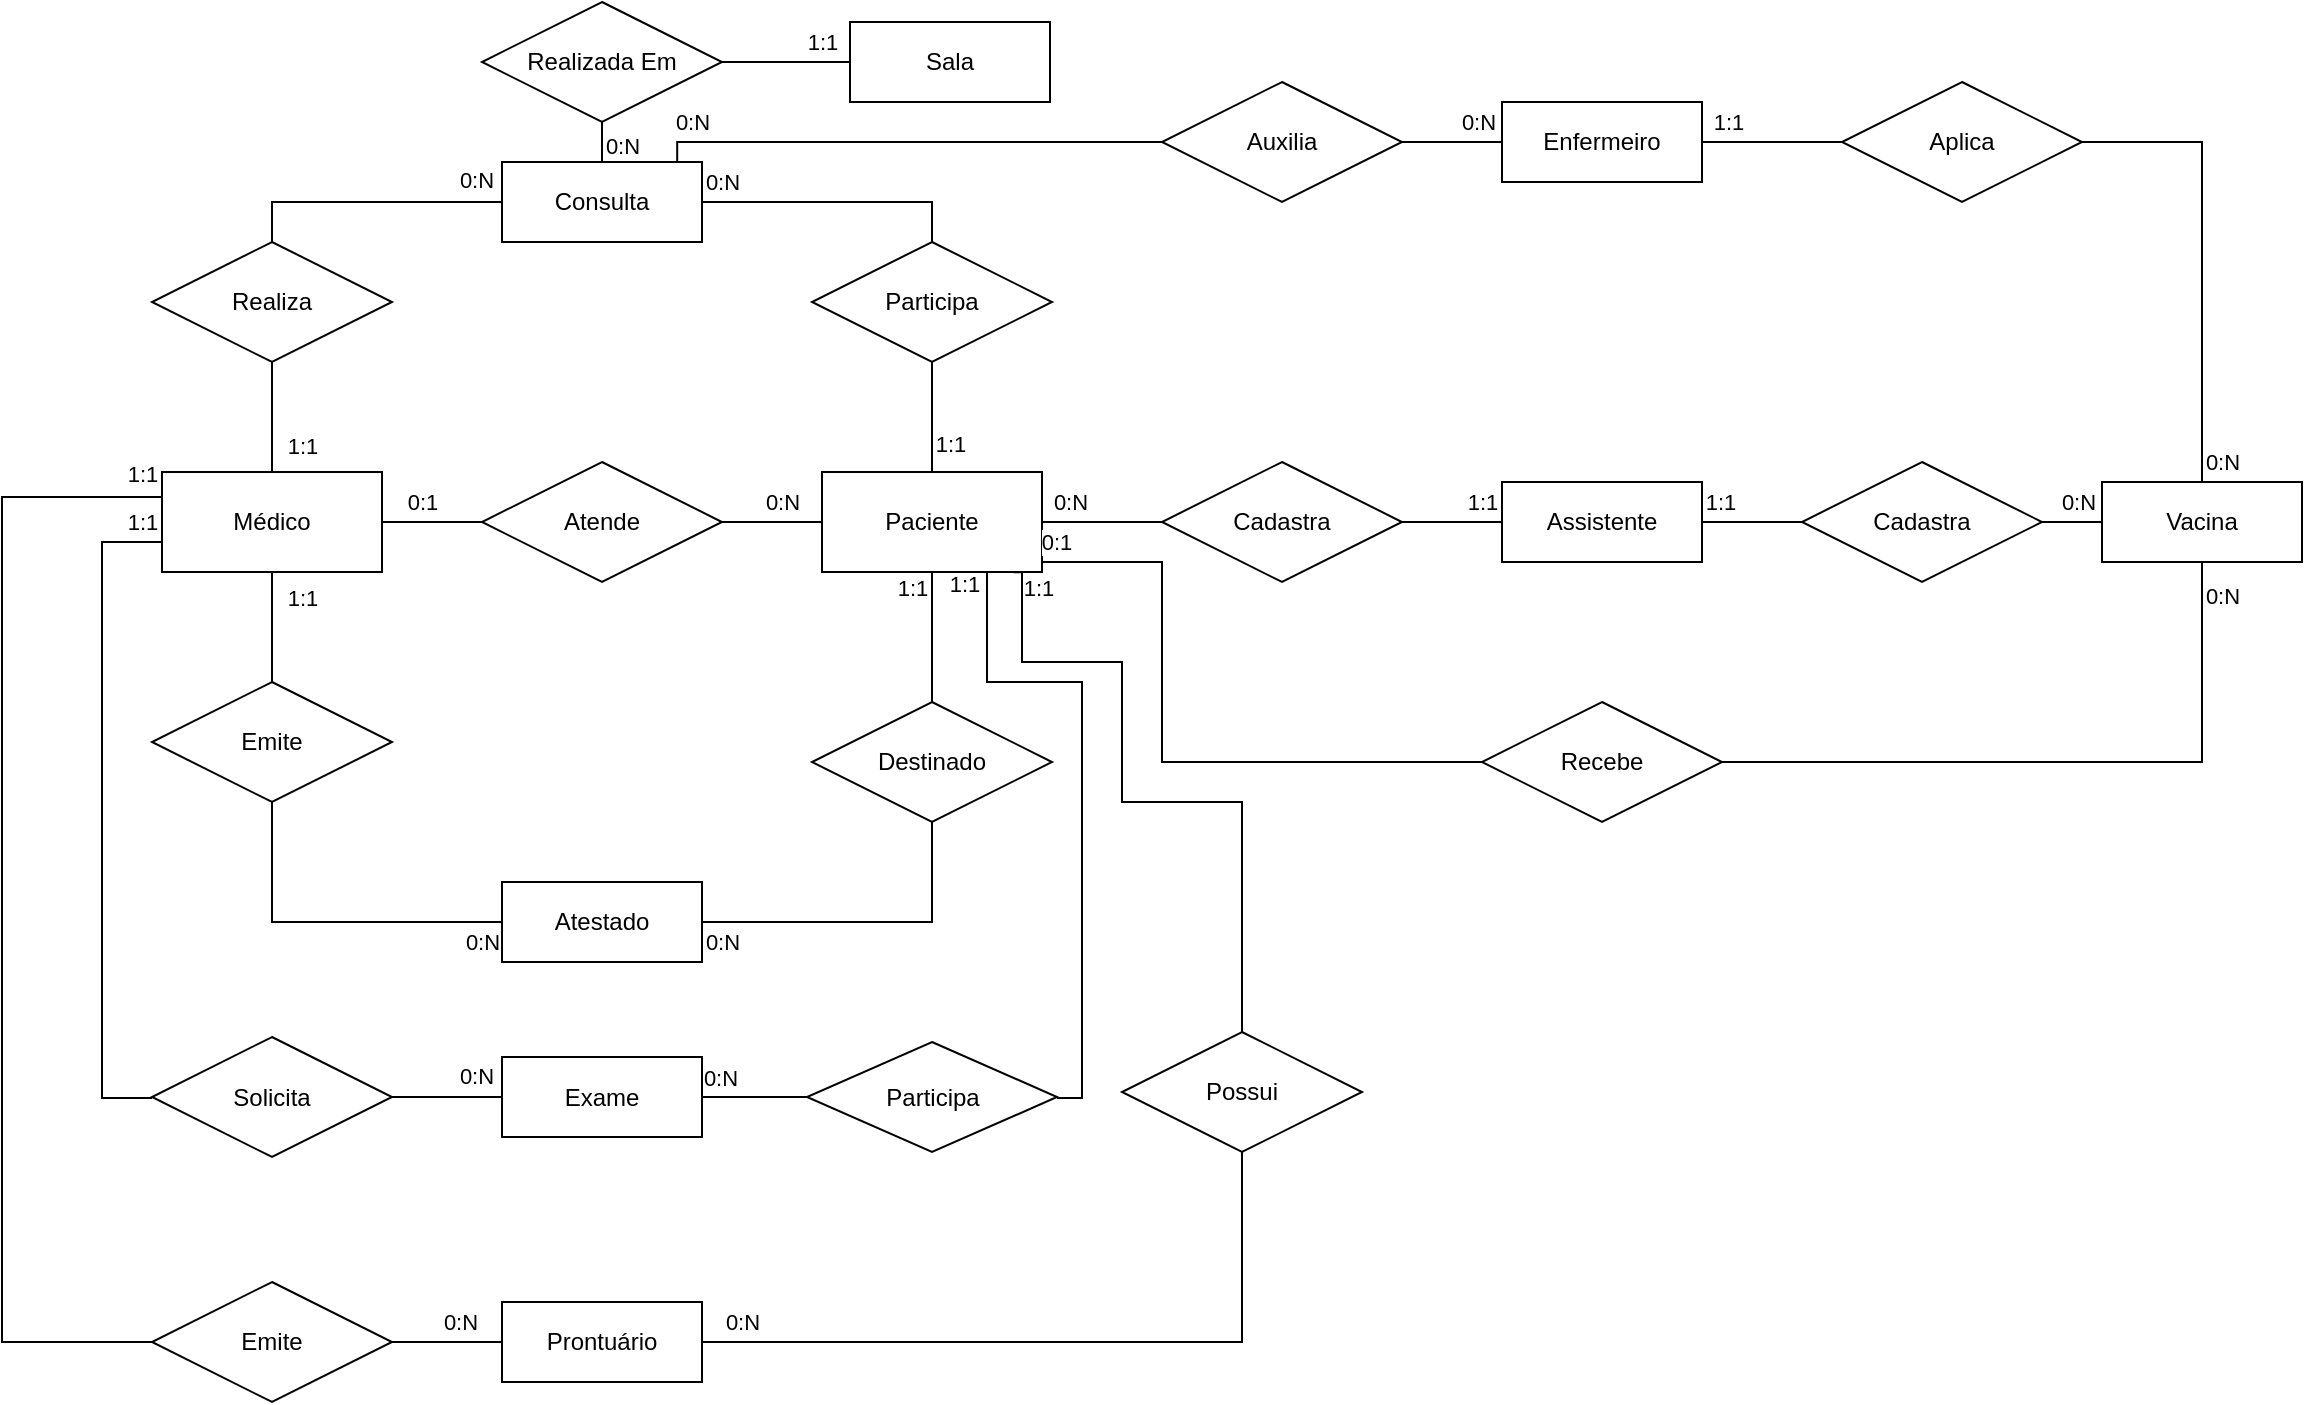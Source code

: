 <mxfile version="22.1.16" type="github">
  <diagram name="Página-1" id="0NNBYk4YnbvM4UbEr95y">
    <mxGraphModel dx="2802" dy="737" grid="1" gridSize="10" guides="1" tooltips="1" connect="1" arrows="1" fold="1" page="1" pageScale="1" pageWidth="827" pageHeight="1169" math="0" shadow="0">
      <root>
        <mxCell id="0" />
        <mxCell id="1" parent="0" />
        <mxCell id="fmWMGFGPMMA7-x1LO1d1-10" value="" style="edgeStyle=orthogonalEdgeStyle;rounded=0;orthogonalLoop=1;jettySize=auto;html=1;endArrow=none;endFill=0;" edge="1" parent="1" source="fmWMGFGPMMA7-x1LO1d1-1" target="fmWMGFGPMMA7-x1LO1d1-4">
          <mxGeometry relative="1" as="geometry" />
        </mxCell>
        <mxCell id="fmWMGFGPMMA7-x1LO1d1-12" value="0:1" style="edgeLabel;html=1;align=center;verticalAlign=middle;resizable=0;points=[];" vertex="1" connectable="0" parent="fmWMGFGPMMA7-x1LO1d1-10">
          <mxGeometry x="0.072" y="2" relative="1" as="geometry">
            <mxPoint x="-7" y="-8" as="offset" />
          </mxGeometry>
        </mxCell>
        <mxCell id="fmWMGFGPMMA7-x1LO1d1-18" style="edgeStyle=orthogonalEdgeStyle;rounded=0;orthogonalLoop=1;jettySize=auto;html=1;exitX=0.5;exitY=1;exitDx=0;exitDy=0;entryX=0.5;entryY=0;entryDx=0;entryDy=0;endArrow=none;endFill=0;" edge="1" parent="1" source="fmWMGFGPMMA7-x1LO1d1-1" target="fmWMGFGPMMA7-x1LO1d1-16">
          <mxGeometry relative="1" as="geometry" />
        </mxCell>
        <mxCell id="fmWMGFGPMMA7-x1LO1d1-21" value="1:1" style="edgeLabel;html=1;align=center;verticalAlign=middle;resizable=0;points=[];" vertex="1" connectable="0" parent="fmWMGFGPMMA7-x1LO1d1-18">
          <mxGeometry x="-0.525" y="-2" relative="1" as="geometry">
            <mxPoint x="17" as="offset" />
          </mxGeometry>
        </mxCell>
        <mxCell id="fmWMGFGPMMA7-x1LO1d1-29" style="edgeStyle=orthogonalEdgeStyle;rounded=0;orthogonalLoop=1;jettySize=auto;html=1;exitX=0.5;exitY=0;exitDx=0;exitDy=0;entryX=0.5;entryY=1;entryDx=0;entryDy=0;endArrow=none;endFill=0;" edge="1" parent="1" source="fmWMGFGPMMA7-x1LO1d1-1" target="fmWMGFGPMMA7-x1LO1d1-28">
          <mxGeometry relative="1" as="geometry" />
        </mxCell>
        <mxCell id="fmWMGFGPMMA7-x1LO1d1-35" value="1:1" style="edgeLabel;html=1;align=center;verticalAlign=middle;resizable=0;points=[];" vertex="1" connectable="0" parent="fmWMGFGPMMA7-x1LO1d1-29">
          <mxGeometry x="-0.51" relative="1" as="geometry">
            <mxPoint x="15" as="offset" />
          </mxGeometry>
        </mxCell>
        <mxCell id="fmWMGFGPMMA7-x1LO1d1-72" style="edgeStyle=orthogonalEdgeStyle;rounded=0;orthogonalLoop=1;jettySize=auto;html=1;exitX=0;exitY=0.75;exitDx=0;exitDy=0;entryX=0;entryY=0.5;entryDx=0;entryDy=0;endArrow=none;endFill=0;" edge="1" parent="1" source="fmWMGFGPMMA7-x1LO1d1-1" target="fmWMGFGPMMA7-x1LO1d1-71">
          <mxGeometry relative="1" as="geometry">
            <Array as="points">
              <mxPoint x="20" y="280" />
              <mxPoint x="-10" y="280" />
              <mxPoint x="-10" y="558" />
              <mxPoint x="15" y="558" />
            </Array>
          </mxGeometry>
        </mxCell>
        <mxCell id="fmWMGFGPMMA7-x1LO1d1-79" value="1:1" style="edgeLabel;html=1;align=center;verticalAlign=middle;resizable=0;points=[];" vertex="1" connectable="0" parent="fmWMGFGPMMA7-x1LO1d1-72">
          <mxGeometry x="-0.925" y="-2" relative="1" as="geometry">
            <mxPoint y="-8" as="offset" />
          </mxGeometry>
        </mxCell>
        <mxCell id="fmWMGFGPMMA7-x1LO1d1-85" style="edgeStyle=orthogonalEdgeStyle;rounded=0;orthogonalLoop=1;jettySize=auto;html=1;exitX=0;exitY=0.25;exitDx=0;exitDy=0;entryX=0;entryY=0.5;entryDx=0;entryDy=0;endArrow=none;endFill=0;" edge="1" parent="1" source="fmWMGFGPMMA7-x1LO1d1-1" target="fmWMGFGPMMA7-x1LO1d1-84">
          <mxGeometry relative="1" as="geometry">
            <Array as="points">
              <mxPoint x="-60" y="258" />
              <mxPoint x="-60" y="680" />
            </Array>
          </mxGeometry>
        </mxCell>
        <mxCell id="fmWMGFGPMMA7-x1LO1d1-86" value="1:1" style="edgeLabel;html=1;align=center;verticalAlign=middle;resizable=0;points=[];" vertex="1" connectable="0" parent="fmWMGFGPMMA7-x1LO1d1-85">
          <mxGeometry x="-0.931" y="-1" relative="1" as="geometry">
            <mxPoint x="10" y="-11" as="offset" />
          </mxGeometry>
        </mxCell>
        <mxCell id="fmWMGFGPMMA7-x1LO1d1-1" value="Médico" style="html=1;whiteSpace=wrap;" vertex="1" parent="1">
          <mxGeometry x="20" y="245" width="110" height="50" as="geometry" />
        </mxCell>
        <mxCell id="fmWMGFGPMMA7-x1LO1d1-32" style="edgeStyle=orthogonalEdgeStyle;rounded=0;orthogonalLoop=1;jettySize=auto;html=1;exitX=0.5;exitY=0;exitDx=0;exitDy=0;entryX=0.5;entryY=1;entryDx=0;entryDy=0;endArrow=none;endFill=0;" edge="1" parent="1" source="fmWMGFGPMMA7-x1LO1d1-2" target="fmWMGFGPMMA7-x1LO1d1-31">
          <mxGeometry relative="1" as="geometry" />
        </mxCell>
        <mxCell id="fmWMGFGPMMA7-x1LO1d1-37" value="1:1" style="edgeLabel;html=1;align=center;verticalAlign=middle;resizable=0;points=[];" vertex="1" connectable="0" parent="fmWMGFGPMMA7-x1LO1d1-32">
          <mxGeometry x="-0.485" y="-1" relative="1" as="geometry">
            <mxPoint x="8" as="offset" />
          </mxGeometry>
        </mxCell>
        <mxCell id="fmWMGFGPMMA7-x1LO1d1-74" style="edgeStyle=orthogonalEdgeStyle;rounded=0;orthogonalLoop=1;jettySize=auto;html=1;exitX=0.75;exitY=1;exitDx=0;exitDy=0;entryX=1;entryY=0.5;entryDx=0;entryDy=0;endArrow=none;endFill=0;" edge="1" parent="1" source="fmWMGFGPMMA7-x1LO1d1-2" target="fmWMGFGPMMA7-x1LO1d1-73">
          <mxGeometry relative="1" as="geometry">
            <Array as="points">
              <mxPoint x="433" y="350" />
              <mxPoint x="480" y="350" />
              <mxPoint x="480" y="558" />
              <mxPoint x="468" y="558" />
            </Array>
          </mxGeometry>
        </mxCell>
        <mxCell id="fmWMGFGPMMA7-x1LO1d1-80" value="1:1" style="edgeLabel;html=1;align=center;verticalAlign=middle;resizable=0;points=[];" vertex="1" connectable="0" parent="fmWMGFGPMMA7-x1LO1d1-74">
          <mxGeometry x="-0.964" relative="1" as="geometry">
            <mxPoint x="-12" as="offset" />
          </mxGeometry>
        </mxCell>
        <mxCell id="fmWMGFGPMMA7-x1LO1d1-93" style="edgeStyle=orthogonalEdgeStyle;rounded=0;orthogonalLoop=1;jettySize=auto;html=1;exitX=0.871;exitY=1.002;exitDx=0;exitDy=0;entryX=0.5;entryY=0;entryDx=0;entryDy=0;exitPerimeter=0;endArrow=none;endFill=0;" edge="1" parent="1" source="fmWMGFGPMMA7-x1LO1d1-2" target="fmWMGFGPMMA7-x1LO1d1-91">
          <mxGeometry relative="1" as="geometry">
            <Array as="points">
              <mxPoint x="450" y="295" />
              <mxPoint x="450" y="340" />
              <mxPoint x="500" y="340" />
              <mxPoint x="500" y="410" />
              <mxPoint x="560" y="410" />
            </Array>
          </mxGeometry>
        </mxCell>
        <mxCell id="fmWMGFGPMMA7-x1LO1d1-95" value="1:1" style="edgeLabel;html=1;align=center;verticalAlign=middle;resizable=0;points=[];" vertex="1" connectable="0" parent="fmWMGFGPMMA7-x1LO1d1-93">
          <mxGeometry x="-0.945" relative="1" as="geometry">
            <mxPoint x="8" y="2" as="offset" />
          </mxGeometry>
        </mxCell>
        <mxCell id="fmWMGFGPMMA7-x1LO1d1-2" value="Paciente" style="html=1;whiteSpace=wrap;" vertex="1" parent="1">
          <mxGeometry x="350" y="245" width="110" height="50" as="geometry" />
        </mxCell>
        <mxCell id="fmWMGFGPMMA7-x1LO1d1-9" value="" style="edgeStyle=orthogonalEdgeStyle;rounded=0;orthogonalLoop=1;jettySize=auto;html=1;endArrow=none;endFill=0;" edge="1" parent="1" source="fmWMGFGPMMA7-x1LO1d1-4" target="fmWMGFGPMMA7-x1LO1d1-2">
          <mxGeometry relative="1" as="geometry" />
        </mxCell>
        <mxCell id="fmWMGFGPMMA7-x1LO1d1-11" value="0:N" style="edgeLabel;html=1;align=center;verticalAlign=middle;resizable=0;points=[];" vertex="1" connectable="0" parent="fmWMGFGPMMA7-x1LO1d1-9">
          <mxGeometry x="0.184" relative="1" as="geometry">
            <mxPoint y="-10" as="offset" />
          </mxGeometry>
        </mxCell>
        <mxCell id="fmWMGFGPMMA7-x1LO1d1-4" value="Atende" style="shape=rhombus;perimeter=rhombusPerimeter;whiteSpace=wrap;html=1;align=center;" vertex="1" parent="1">
          <mxGeometry x="180" y="240" width="120" height="60" as="geometry" />
        </mxCell>
        <mxCell id="fmWMGFGPMMA7-x1LO1d1-8" value="" style="edgeStyle=orthogonalEdgeStyle;rounded=0;orthogonalLoop=1;jettySize=auto;html=1;endArrow=none;endFill=0;" edge="1" parent="1" source="fmWMGFGPMMA7-x1LO1d1-5" target="fmWMGFGPMMA7-x1LO1d1-2">
          <mxGeometry relative="1" as="geometry" />
        </mxCell>
        <mxCell id="fmWMGFGPMMA7-x1LO1d1-13" value="0:N" style="edgeLabel;html=1;align=center;verticalAlign=middle;resizable=0;points=[];" vertex="1" connectable="0" parent="fmWMGFGPMMA7-x1LO1d1-8">
          <mxGeometry x="0.529" relative="1" as="geometry">
            <mxPoint y="-10" as="offset" />
          </mxGeometry>
        </mxCell>
        <mxCell id="fmWMGFGPMMA7-x1LO1d1-5" value="Cadastra" style="shape=rhombus;perimeter=rhombusPerimeter;whiteSpace=wrap;html=1;align=center;" vertex="1" parent="1">
          <mxGeometry x="520" y="240" width="120" height="60" as="geometry" />
        </mxCell>
        <mxCell id="fmWMGFGPMMA7-x1LO1d1-7" value="" style="edgeStyle=orthogonalEdgeStyle;rounded=0;orthogonalLoop=1;jettySize=auto;html=1;endArrow=none;endFill=0;" edge="1" parent="1" source="fmWMGFGPMMA7-x1LO1d1-6" target="fmWMGFGPMMA7-x1LO1d1-5">
          <mxGeometry relative="1" as="geometry" />
        </mxCell>
        <mxCell id="fmWMGFGPMMA7-x1LO1d1-14" value="1:1" style="edgeLabel;html=1;align=center;verticalAlign=middle;resizable=0;points=[];" vertex="1" connectable="0" parent="fmWMGFGPMMA7-x1LO1d1-7">
          <mxGeometry x="-0.32" relative="1" as="geometry">
            <mxPoint x="7" y="-10" as="offset" />
          </mxGeometry>
        </mxCell>
        <mxCell id="fmWMGFGPMMA7-x1LO1d1-54" style="edgeStyle=orthogonalEdgeStyle;rounded=0;orthogonalLoop=1;jettySize=auto;html=1;exitX=1;exitY=0.5;exitDx=0;exitDy=0;entryX=0;entryY=0.5;entryDx=0;entryDy=0;endArrow=none;endFill=0;" edge="1" parent="1" source="fmWMGFGPMMA7-x1LO1d1-6" target="fmWMGFGPMMA7-x1LO1d1-52">
          <mxGeometry relative="1" as="geometry" />
        </mxCell>
        <mxCell id="fmWMGFGPMMA7-x1LO1d1-62" value="1:1" style="edgeLabel;html=1;align=center;verticalAlign=middle;resizable=0;points=[];" vertex="1" connectable="0" parent="fmWMGFGPMMA7-x1LO1d1-54">
          <mxGeometry x="-0.664" y="-1" relative="1" as="geometry">
            <mxPoint y="-11" as="offset" />
          </mxGeometry>
        </mxCell>
        <mxCell id="fmWMGFGPMMA7-x1LO1d1-6" value="Assistente" style="whiteSpace=wrap;html=1;align=center;" vertex="1" parent="1">
          <mxGeometry x="690" y="250" width="100" height="40" as="geometry" />
        </mxCell>
        <mxCell id="fmWMGFGPMMA7-x1LO1d1-23" style="edgeStyle=orthogonalEdgeStyle;rounded=0;orthogonalLoop=1;jettySize=auto;html=1;exitX=1;exitY=0.5;exitDx=0;exitDy=0;entryX=0.5;entryY=1;entryDx=0;entryDy=0;endArrow=none;endFill=0;" edge="1" parent="1" source="fmWMGFGPMMA7-x1LO1d1-15" target="fmWMGFGPMMA7-x1LO1d1-22">
          <mxGeometry relative="1" as="geometry" />
        </mxCell>
        <mxCell id="fmWMGFGPMMA7-x1LO1d1-26" value="0:N" style="edgeLabel;html=1;align=center;verticalAlign=middle;resizable=0;points=[];" vertex="1" connectable="0" parent="fmWMGFGPMMA7-x1LO1d1-23">
          <mxGeometry x="-0.831" y="-3" relative="1" as="geometry">
            <mxPoint x="-4" y="7" as="offset" />
          </mxGeometry>
        </mxCell>
        <mxCell id="fmWMGFGPMMA7-x1LO1d1-15" value="Atestado" style="whiteSpace=wrap;html=1;align=center;" vertex="1" parent="1">
          <mxGeometry x="190" y="450" width="100" height="40" as="geometry" />
        </mxCell>
        <mxCell id="fmWMGFGPMMA7-x1LO1d1-19" style="edgeStyle=orthogonalEdgeStyle;rounded=0;orthogonalLoop=1;jettySize=auto;html=1;exitX=0.5;exitY=1;exitDx=0;exitDy=0;entryX=0;entryY=0.5;entryDx=0;entryDy=0;endArrow=none;endFill=0;" edge="1" parent="1" source="fmWMGFGPMMA7-x1LO1d1-16" target="fmWMGFGPMMA7-x1LO1d1-15">
          <mxGeometry relative="1" as="geometry" />
        </mxCell>
        <mxCell id="fmWMGFGPMMA7-x1LO1d1-20" value="0:N" style="edgeLabel;html=1;align=center;verticalAlign=middle;resizable=0;points=[];" vertex="1" connectable="0" parent="fmWMGFGPMMA7-x1LO1d1-19">
          <mxGeometry x="0.385" relative="1" as="geometry">
            <mxPoint x="44" y="10" as="offset" />
          </mxGeometry>
        </mxCell>
        <mxCell id="fmWMGFGPMMA7-x1LO1d1-16" value="Emite" style="shape=rhombus;perimeter=rhombusPerimeter;whiteSpace=wrap;html=1;align=center;" vertex="1" parent="1">
          <mxGeometry x="15" y="350" width="120" height="60" as="geometry" />
        </mxCell>
        <mxCell id="fmWMGFGPMMA7-x1LO1d1-24" style="edgeStyle=orthogonalEdgeStyle;rounded=0;orthogonalLoop=1;jettySize=auto;html=1;entryX=0.5;entryY=1;entryDx=0;entryDy=0;endArrow=none;endFill=0;" edge="1" parent="1" source="fmWMGFGPMMA7-x1LO1d1-22" target="fmWMGFGPMMA7-x1LO1d1-2">
          <mxGeometry relative="1" as="geometry" />
        </mxCell>
        <mxCell id="fmWMGFGPMMA7-x1LO1d1-25" value="1:1" style="edgeLabel;html=1;align=center;verticalAlign=middle;resizable=0;points=[];" vertex="1" connectable="0" parent="fmWMGFGPMMA7-x1LO1d1-24">
          <mxGeometry x="0.831" y="-1" relative="1" as="geometry">
            <mxPoint x="-11" y="2" as="offset" />
          </mxGeometry>
        </mxCell>
        <mxCell id="fmWMGFGPMMA7-x1LO1d1-22" value="Destinado" style="shape=rhombus;perimeter=rhombusPerimeter;whiteSpace=wrap;html=1;align=center;" vertex="1" parent="1">
          <mxGeometry x="345" y="360" width="120" height="60" as="geometry" />
        </mxCell>
        <mxCell id="fmWMGFGPMMA7-x1LO1d1-40" style="edgeStyle=orthogonalEdgeStyle;rounded=0;orthogonalLoop=1;jettySize=auto;html=1;exitX=0.5;exitY=0;exitDx=0;exitDy=0;entryX=0.5;entryY=1;entryDx=0;entryDy=0;endArrow=none;endFill=0;" edge="1" parent="1" source="fmWMGFGPMMA7-x1LO1d1-27" target="fmWMGFGPMMA7-x1LO1d1-38">
          <mxGeometry relative="1" as="geometry" />
        </mxCell>
        <mxCell id="fmWMGFGPMMA7-x1LO1d1-43" value="0:N" style="edgeLabel;html=1;align=center;verticalAlign=middle;resizable=0;points=[];" vertex="1" connectable="0" parent="fmWMGFGPMMA7-x1LO1d1-40">
          <mxGeometry x="-0.131" y="-1" relative="1" as="geometry">
            <mxPoint x="9" as="offset" />
          </mxGeometry>
        </mxCell>
        <mxCell id="fmWMGFGPMMA7-x1LO1d1-27" value="Consulta" style="whiteSpace=wrap;html=1;align=center;" vertex="1" parent="1">
          <mxGeometry x="190" y="90" width="100" height="40" as="geometry" />
        </mxCell>
        <mxCell id="fmWMGFGPMMA7-x1LO1d1-30" style="edgeStyle=orthogonalEdgeStyle;rounded=0;orthogonalLoop=1;jettySize=auto;html=1;exitX=0.5;exitY=0;exitDx=0;exitDy=0;entryX=0;entryY=0.5;entryDx=0;entryDy=0;endArrow=none;endFill=0;" edge="1" parent="1" source="fmWMGFGPMMA7-x1LO1d1-28" target="fmWMGFGPMMA7-x1LO1d1-27">
          <mxGeometry relative="1" as="geometry" />
        </mxCell>
        <mxCell id="fmWMGFGPMMA7-x1LO1d1-34" value="0:N" style="edgeLabel;html=1;align=center;verticalAlign=middle;resizable=0;points=[];" vertex="1" connectable="0" parent="fmWMGFGPMMA7-x1LO1d1-30">
          <mxGeometry x="0.673" y="-2" relative="1" as="geometry">
            <mxPoint x="9" y="-13" as="offset" />
          </mxGeometry>
        </mxCell>
        <mxCell id="fmWMGFGPMMA7-x1LO1d1-28" value="Realiza" style="shape=rhombus;perimeter=rhombusPerimeter;whiteSpace=wrap;html=1;align=center;" vertex="1" parent="1">
          <mxGeometry x="15" y="130" width="120" height="60" as="geometry" />
        </mxCell>
        <mxCell id="fmWMGFGPMMA7-x1LO1d1-33" style="edgeStyle=orthogonalEdgeStyle;rounded=0;orthogonalLoop=1;jettySize=auto;html=1;exitX=0.5;exitY=0;exitDx=0;exitDy=0;entryX=1;entryY=0.5;entryDx=0;entryDy=0;endArrow=none;endFill=0;" edge="1" parent="1" source="fmWMGFGPMMA7-x1LO1d1-31" target="fmWMGFGPMMA7-x1LO1d1-27">
          <mxGeometry relative="1" as="geometry" />
        </mxCell>
        <mxCell id="fmWMGFGPMMA7-x1LO1d1-36" value="0:N" style="edgeLabel;html=1;align=center;verticalAlign=middle;resizable=0;points=[];" vertex="1" connectable="0" parent="fmWMGFGPMMA7-x1LO1d1-33">
          <mxGeometry x="0.826" y="2" relative="1" as="geometry">
            <mxPoint x="-2" y="-12" as="offset" />
          </mxGeometry>
        </mxCell>
        <mxCell id="fmWMGFGPMMA7-x1LO1d1-31" value="Participa" style="shape=rhombus;perimeter=rhombusPerimeter;whiteSpace=wrap;html=1;align=center;" vertex="1" parent="1">
          <mxGeometry x="345" y="130" width="120" height="60" as="geometry" />
        </mxCell>
        <mxCell id="fmWMGFGPMMA7-x1LO1d1-41" style="edgeStyle=orthogonalEdgeStyle;rounded=0;orthogonalLoop=1;jettySize=auto;html=1;exitX=1;exitY=0.5;exitDx=0;exitDy=0;entryX=0;entryY=0.5;entryDx=0;entryDy=0;endArrow=none;endFill=0;" edge="1" parent="1" source="fmWMGFGPMMA7-x1LO1d1-38" target="fmWMGFGPMMA7-x1LO1d1-39">
          <mxGeometry relative="1" as="geometry" />
        </mxCell>
        <mxCell id="fmWMGFGPMMA7-x1LO1d1-42" value="1:1" style="edgeLabel;html=1;align=center;verticalAlign=middle;resizable=0;points=[];" vertex="1" connectable="0" parent="fmWMGFGPMMA7-x1LO1d1-41">
          <mxGeometry x="0.523" y="-1" relative="1" as="geometry">
            <mxPoint x="1" y="-11" as="offset" />
          </mxGeometry>
        </mxCell>
        <mxCell id="fmWMGFGPMMA7-x1LO1d1-38" value="Realizada Em" style="shape=rhombus;perimeter=rhombusPerimeter;whiteSpace=wrap;html=1;align=center;" vertex="1" parent="1">
          <mxGeometry x="180" y="10" width="120" height="60" as="geometry" />
        </mxCell>
        <mxCell id="fmWMGFGPMMA7-x1LO1d1-39" value="Sala" style="whiteSpace=wrap;html=1;align=center;" vertex="1" parent="1">
          <mxGeometry x="364" y="20" width="100" height="40" as="geometry" />
        </mxCell>
        <mxCell id="fmWMGFGPMMA7-x1LO1d1-44" value="Enfermeiro" style="whiteSpace=wrap;html=1;align=center;" vertex="1" parent="1">
          <mxGeometry x="690" y="60" width="100" height="40" as="geometry" />
        </mxCell>
        <mxCell id="fmWMGFGPMMA7-x1LO1d1-48" style="edgeStyle=orthogonalEdgeStyle;rounded=0;orthogonalLoop=1;jettySize=auto;html=1;exitX=1;exitY=0.5;exitDx=0;exitDy=0;entryX=0;entryY=0.5;entryDx=0;entryDy=0;endArrow=none;endFill=0;" edge="1" parent="1" source="fmWMGFGPMMA7-x1LO1d1-46" target="fmWMGFGPMMA7-x1LO1d1-44">
          <mxGeometry relative="1" as="geometry" />
        </mxCell>
        <mxCell id="fmWMGFGPMMA7-x1LO1d1-50" value="0:N" style="edgeLabel;html=1;align=center;verticalAlign=middle;resizable=0;points=[];" vertex="1" connectable="0" parent="fmWMGFGPMMA7-x1LO1d1-48">
          <mxGeometry x="0.527" y="1" relative="1" as="geometry">
            <mxPoint y="-9" as="offset" />
          </mxGeometry>
        </mxCell>
        <mxCell id="fmWMGFGPMMA7-x1LO1d1-46" value="Auxilia" style="shape=rhombus;perimeter=rhombusPerimeter;whiteSpace=wrap;html=1;align=center;" vertex="1" parent="1">
          <mxGeometry x="520" y="50" width="120" height="60" as="geometry" />
        </mxCell>
        <mxCell id="fmWMGFGPMMA7-x1LO1d1-47" style="edgeStyle=orthogonalEdgeStyle;rounded=0;orthogonalLoop=1;jettySize=auto;html=1;exitX=0;exitY=0.5;exitDx=0;exitDy=0;entryX=0.876;entryY=-0.014;entryDx=0;entryDy=0;entryPerimeter=0;endArrow=none;endFill=0;" edge="1" parent="1" source="fmWMGFGPMMA7-x1LO1d1-46" target="fmWMGFGPMMA7-x1LO1d1-27">
          <mxGeometry relative="1" as="geometry">
            <Array as="points">
              <mxPoint x="278" y="80" />
            </Array>
          </mxGeometry>
        </mxCell>
        <mxCell id="fmWMGFGPMMA7-x1LO1d1-49" value="0:N" style="edgeLabel;html=1;align=center;verticalAlign=middle;resizable=0;points=[];" vertex="1" connectable="0" parent="fmWMGFGPMMA7-x1LO1d1-47">
          <mxGeometry x="0.876" y="1" relative="1" as="geometry">
            <mxPoint x="1" y="-11" as="offset" />
          </mxGeometry>
        </mxCell>
        <mxCell id="fmWMGFGPMMA7-x1LO1d1-57" style="edgeStyle=orthogonalEdgeStyle;rounded=0;orthogonalLoop=1;jettySize=auto;html=1;exitX=0;exitY=0.5;exitDx=0;exitDy=0;endArrow=none;endFill=0;" edge="1" parent="1" source="fmWMGFGPMMA7-x1LO1d1-51" target="fmWMGFGPMMA7-x1LO1d1-44">
          <mxGeometry relative="1" as="geometry">
            <Array as="points">
              <mxPoint x="830" y="80" />
              <mxPoint x="830" y="80" />
            </Array>
          </mxGeometry>
        </mxCell>
        <mxCell id="fmWMGFGPMMA7-x1LO1d1-61" value="1:1" style="edgeLabel;html=1;align=center;verticalAlign=middle;resizable=0;points=[];" vertex="1" connectable="0" parent="fmWMGFGPMMA7-x1LO1d1-57">
          <mxGeometry x="0.834" y="-1" relative="1" as="geometry">
            <mxPoint x="7" y="-9" as="offset" />
          </mxGeometry>
        </mxCell>
        <mxCell id="fmWMGFGPMMA7-x1LO1d1-51" value="Aplica" style="shape=rhombus;perimeter=rhombusPerimeter;whiteSpace=wrap;html=1;align=center;" vertex="1" parent="1">
          <mxGeometry x="860" y="50" width="120" height="60" as="geometry" />
        </mxCell>
        <mxCell id="fmWMGFGPMMA7-x1LO1d1-55" style="edgeStyle=orthogonalEdgeStyle;rounded=0;orthogonalLoop=1;jettySize=auto;html=1;exitX=1;exitY=0.5;exitDx=0;exitDy=0;entryX=0;entryY=0.5;entryDx=0;entryDy=0;endArrow=none;endFill=0;" edge="1" parent="1" source="fmWMGFGPMMA7-x1LO1d1-52" target="fmWMGFGPMMA7-x1LO1d1-53">
          <mxGeometry relative="1" as="geometry" />
        </mxCell>
        <mxCell id="fmWMGFGPMMA7-x1LO1d1-63" value="0:N" style="edgeLabel;html=1;align=center;verticalAlign=middle;resizable=0;points=[];" vertex="1" connectable="0" parent="fmWMGFGPMMA7-x1LO1d1-55">
          <mxGeometry x="0.941" y="-1" relative="1" as="geometry">
            <mxPoint x="-11" y="-11" as="offset" />
          </mxGeometry>
        </mxCell>
        <mxCell id="fmWMGFGPMMA7-x1LO1d1-52" value="Cadastra" style="shape=rhombus;perimeter=rhombusPerimeter;whiteSpace=wrap;html=1;align=center;" vertex="1" parent="1">
          <mxGeometry x="840" y="240" width="120" height="60" as="geometry" />
        </mxCell>
        <mxCell id="fmWMGFGPMMA7-x1LO1d1-56" style="edgeStyle=orthogonalEdgeStyle;rounded=0;orthogonalLoop=1;jettySize=auto;html=1;exitX=0.5;exitY=0;exitDx=0;exitDy=0;entryX=1;entryY=0.5;entryDx=0;entryDy=0;endArrow=none;endFill=0;" edge="1" parent="1" source="fmWMGFGPMMA7-x1LO1d1-53" target="fmWMGFGPMMA7-x1LO1d1-51">
          <mxGeometry relative="1" as="geometry" />
        </mxCell>
        <mxCell id="fmWMGFGPMMA7-x1LO1d1-59" value="0:N" style="edgeLabel;html=1;align=center;verticalAlign=middle;resizable=0;points=[];" vertex="1" connectable="0" parent="fmWMGFGPMMA7-x1LO1d1-56">
          <mxGeometry x="-0.834" y="1" relative="1" as="geometry">
            <mxPoint x="11" y="9" as="offset" />
          </mxGeometry>
        </mxCell>
        <mxCell id="fmWMGFGPMMA7-x1LO1d1-65" style="edgeStyle=orthogonalEdgeStyle;rounded=0;orthogonalLoop=1;jettySize=auto;html=1;exitX=0.5;exitY=1;exitDx=0;exitDy=0;entryX=1;entryY=0.5;entryDx=0;entryDy=0;endArrow=none;endFill=0;" edge="1" parent="1" source="fmWMGFGPMMA7-x1LO1d1-53" target="fmWMGFGPMMA7-x1LO1d1-64">
          <mxGeometry relative="1" as="geometry" />
        </mxCell>
        <mxCell id="fmWMGFGPMMA7-x1LO1d1-69" value="0:N" style="edgeLabel;html=1;align=center;verticalAlign=middle;resizable=0;points=[];" vertex="1" connectable="0" parent="fmWMGFGPMMA7-x1LO1d1-65">
          <mxGeometry x="-0.918" relative="1" as="geometry">
            <mxPoint x="10" y="3" as="offset" />
          </mxGeometry>
        </mxCell>
        <mxCell id="fmWMGFGPMMA7-x1LO1d1-53" value="Vacina" style="whiteSpace=wrap;html=1;align=center;" vertex="1" parent="1">
          <mxGeometry x="990" y="250" width="100" height="40" as="geometry" />
        </mxCell>
        <mxCell id="fmWMGFGPMMA7-x1LO1d1-64" value="Recebe" style="shape=rhombus;perimeter=rhombusPerimeter;whiteSpace=wrap;html=1;align=center;" vertex="1" parent="1">
          <mxGeometry x="680" y="360" width="120" height="60" as="geometry" />
        </mxCell>
        <mxCell id="fmWMGFGPMMA7-x1LO1d1-66" style="edgeStyle=orthogonalEdgeStyle;rounded=0;orthogonalLoop=1;jettySize=auto;html=1;exitX=0;exitY=0.5;exitDx=0;exitDy=0;endArrow=none;endFill=0;" edge="1" parent="1" source="fmWMGFGPMMA7-x1LO1d1-64" target="fmWMGFGPMMA7-x1LO1d1-2">
          <mxGeometry relative="1" as="geometry">
            <Array as="points">
              <mxPoint x="520" y="390" />
              <mxPoint x="520" y="290" />
            </Array>
          </mxGeometry>
        </mxCell>
        <mxCell id="fmWMGFGPMMA7-x1LO1d1-68" value="0:1" style="edgeLabel;html=1;align=center;verticalAlign=middle;resizable=0;points=[];" vertex="1" connectable="0" parent="fmWMGFGPMMA7-x1LO1d1-66">
          <mxGeometry x="0.948" relative="1" as="geometry">
            <mxPoint x="-2" y="-10" as="offset" />
          </mxGeometry>
        </mxCell>
        <mxCell id="fmWMGFGPMMA7-x1LO1d1-71" value="Solicita" style="shape=rhombus;perimeter=rhombusPerimeter;whiteSpace=wrap;html=1;align=center;" vertex="1" parent="1">
          <mxGeometry x="15" y="527.5" width="120" height="60" as="geometry" />
        </mxCell>
        <mxCell id="fmWMGFGPMMA7-x1LO1d1-73" value="Participa" style="shape=rhombus;perimeter=rhombusPerimeter;whiteSpace=wrap;html=1;align=center;" vertex="1" parent="1">
          <mxGeometry x="342.5" y="530" width="125" height="55" as="geometry" />
        </mxCell>
        <mxCell id="fmWMGFGPMMA7-x1LO1d1-76" value="" style="edgeStyle=orthogonalEdgeStyle;rounded=0;orthogonalLoop=1;jettySize=auto;html=1;endArrow=none;endFill=0;" edge="1" parent="1" source="fmWMGFGPMMA7-x1LO1d1-75" target="fmWMGFGPMMA7-x1LO1d1-71">
          <mxGeometry relative="1" as="geometry" />
        </mxCell>
        <mxCell id="fmWMGFGPMMA7-x1LO1d1-78" value="0:N" style="edgeLabel;html=1;align=center;verticalAlign=middle;resizable=0;points=[];" vertex="1" connectable="0" parent="fmWMGFGPMMA7-x1LO1d1-76">
          <mxGeometry x="-0.453" y="-1" relative="1" as="geometry">
            <mxPoint x="2" y="-10" as="offset" />
          </mxGeometry>
        </mxCell>
        <mxCell id="fmWMGFGPMMA7-x1LO1d1-77" value="" style="edgeStyle=orthogonalEdgeStyle;rounded=0;orthogonalLoop=1;jettySize=auto;html=1;endArrow=none;endFill=0;" edge="1" parent="1" source="fmWMGFGPMMA7-x1LO1d1-75" target="fmWMGFGPMMA7-x1LO1d1-73">
          <mxGeometry relative="1" as="geometry" />
        </mxCell>
        <mxCell id="fmWMGFGPMMA7-x1LO1d1-81" value="0:N" style="edgeLabel;html=1;align=center;verticalAlign=middle;resizable=0;points=[];" vertex="1" connectable="0" parent="fmWMGFGPMMA7-x1LO1d1-77">
          <mxGeometry x="-0.335" relative="1" as="geometry">
            <mxPoint x="-9" y="-10" as="offset" />
          </mxGeometry>
        </mxCell>
        <mxCell id="fmWMGFGPMMA7-x1LO1d1-75" value="Exame" style="whiteSpace=wrap;html=1;align=center;" vertex="1" parent="1">
          <mxGeometry x="190" y="537.5" width="100" height="40" as="geometry" />
        </mxCell>
        <mxCell id="fmWMGFGPMMA7-x1LO1d1-82" value="Prontuário" style="whiteSpace=wrap;html=1;align=center;" vertex="1" parent="1">
          <mxGeometry x="190" y="660" width="100" height="40" as="geometry" />
        </mxCell>
        <mxCell id="fmWMGFGPMMA7-x1LO1d1-87" style="edgeStyle=orthogonalEdgeStyle;rounded=0;orthogonalLoop=1;jettySize=auto;html=1;exitX=1;exitY=0.5;exitDx=0;exitDy=0;entryX=0;entryY=0.5;entryDx=0;entryDy=0;endArrow=none;endFill=0;" edge="1" parent="1" source="fmWMGFGPMMA7-x1LO1d1-84" target="fmWMGFGPMMA7-x1LO1d1-82">
          <mxGeometry relative="1" as="geometry" />
        </mxCell>
        <mxCell id="fmWMGFGPMMA7-x1LO1d1-88" value="0:N" style="edgeLabel;html=1;align=center;verticalAlign=middle;resizable=0;points=[];" vertex="1" connectable="0" parent="fmWMGFGPMMA7-x1LO1d1-87">
          <mxGeometry x="0.231" y="-2" relative="1" as="geometry">
            <mxPoint y="-12" as="offset" />
          </mxGeometry>
        </mxCell>
        <mxCell id="fmWMGFGPMMA7-x1LO1d1-84" value="Emite" style="shape=rhombus;perimeter=rhombusPerimeter;whiteSpace=wrap;html=1;align=center;" vertex="1" parent="1">
          <mxGeometry x="15" y="650" width="120" height="60" as="geometry" />
        </mxCell>
        <mxCell id="fmWMGFGPMMA7-x1LO1d1-94" value="0:N" style="edgeStyle=orthogonalEdgeStyle;rounded=0;orthogonalLoop=1;jettySize=auto;html=1;exitX=0.5;exitY=1;exitDx=0;exitDy=0;entryX=1;entryY=0.5;entryDx=0;entryDy=0;endArrow=none;endFill=0;" edge="1" parent="1" source="fmWMGFGPMMA7-x1LO1d1-91" target="fmWMGFGPMMA7-x1LO1d1-82">
          <mxGeometry x="0.89" y="-10" relative="1" as="geometry">
            <mxPoint as="offset" />
          </mxGeometry>
        </mxCell>
        <mxCell id="fmWMGFGPMMA7-x1LO1d1-91" value="Possui" style="shape=rhombus;perimeter=rhombusPerimeter;whiteSpace=wrap;html=1;align=center;" vertex="1" parent="1">
          <mxGeometry x="500" y="525" width="120" height="60" as="geometry" />
        </mxCell>
      </root>
    </mxGraphModel>
  </diagram>
</mxfile>
